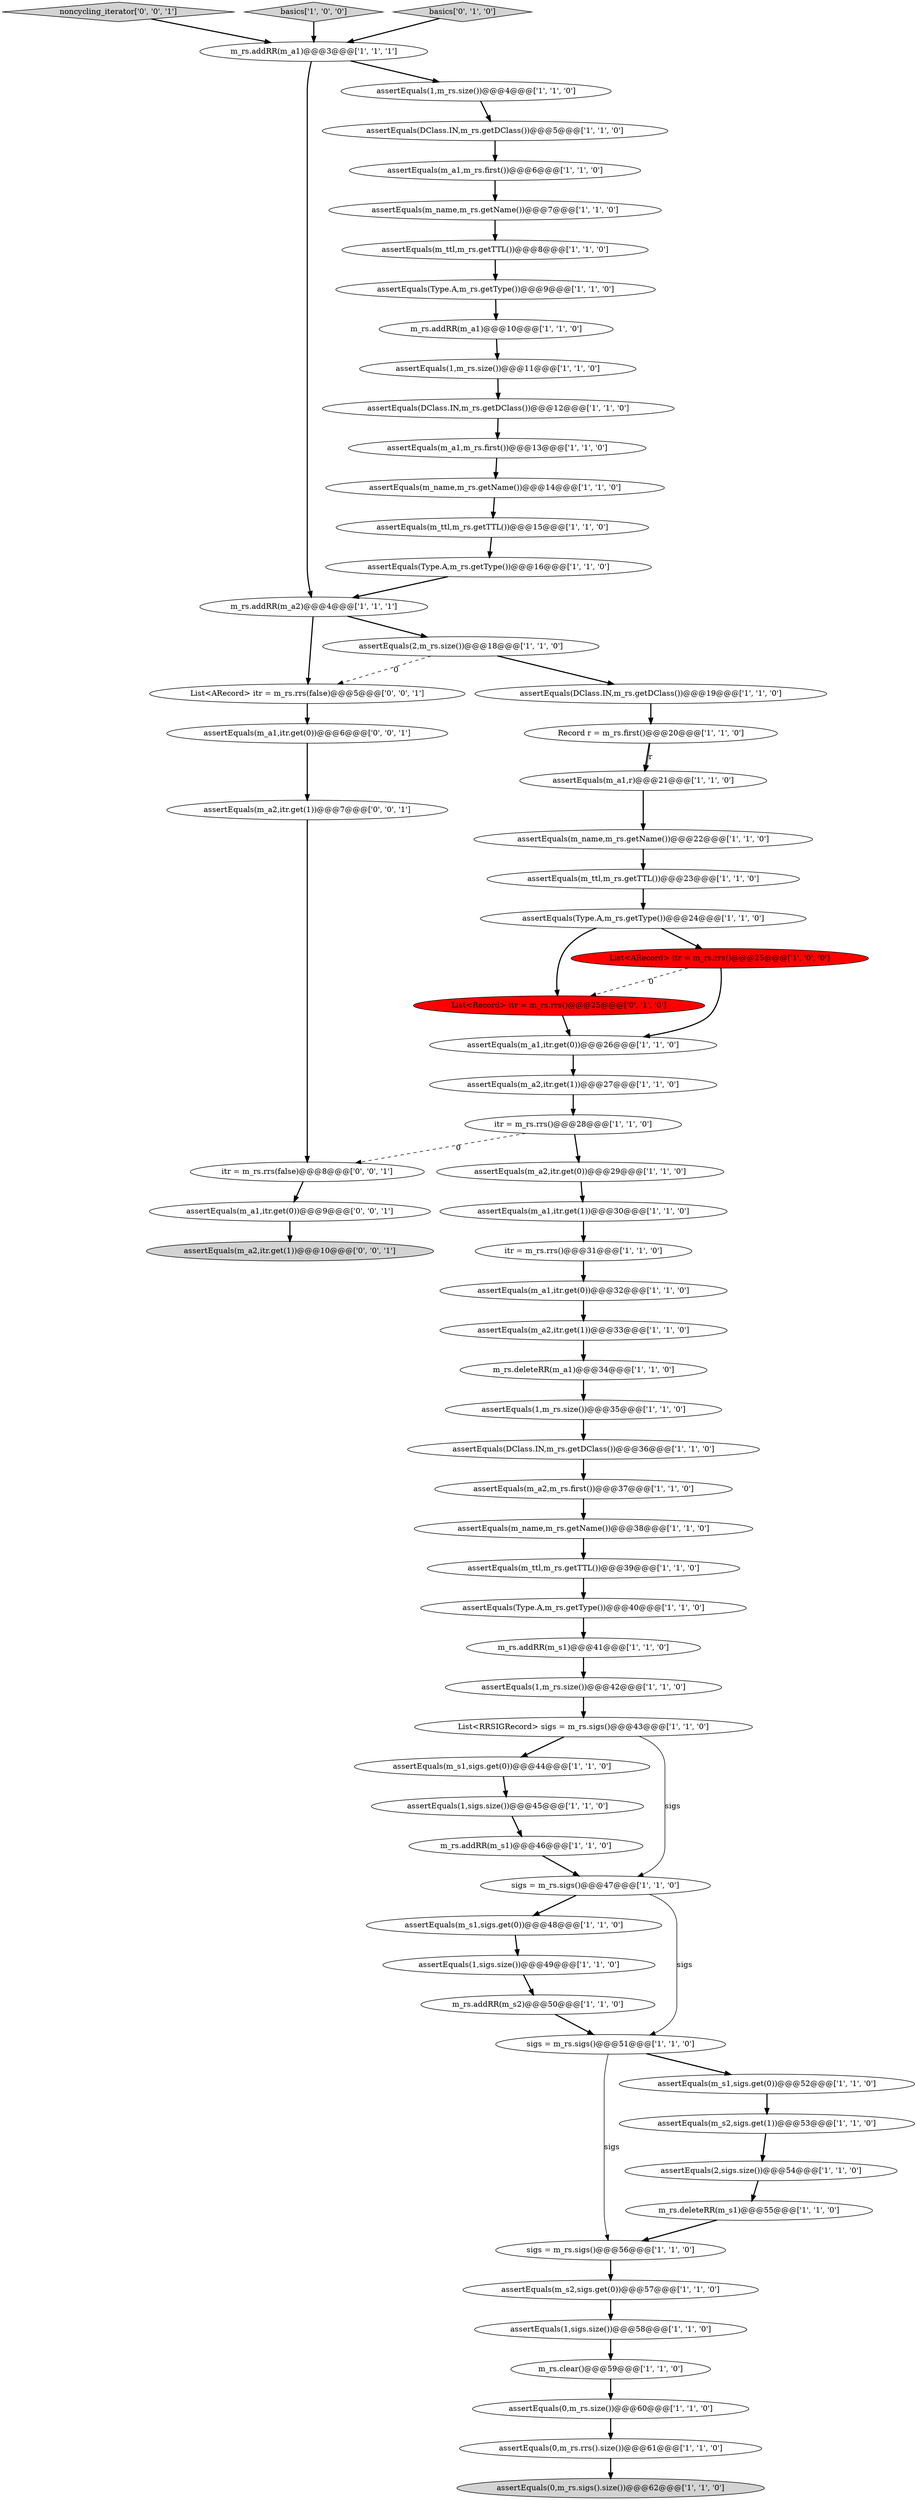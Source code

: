 digraph {
69 [style = filled, label = "assertEquals(m_a2,itr.get(1))@@@10@@@['0', '0', '1']", fillcolor = lightgray, shape = ellipse image = "AAA0AAABBB3BBB"];
13 [style = filled, label = "assertEquals(m_s1,sigs.get(0))@@@44@@@['1', '1', '0']", fillcolor = white, shape = ellipse image = "AAA0AAABBB1BBB"];
55 [style = filled, label = "assertEquals(1,m_rs.size())@@@11@@@['1', '1', '0']", fillcolor = white, shape = ellipse image = "AAA0AAABBB1BBB"];
50 [style = filled, label = "assertEquals(Type.A,m_rs.getType())@@@40@@@['1', '1', '0']", fillcolor = white, shape = ellipse image = "AAA0AAABBB1BBB"];
26 [style = filled, label = "assertEquals(m_name,m_rs.getName())@@@22@@@['1', '1', '0']", fillcolor = white, shape = ellipse image = "AAA0AAABBB1BBB"];
65 [style = filled, label = "noncycling_iterator['0', '0', '1']", fillcolor = lightgray, shape = diamond image = "AAA0AAABBB3BBB"];
14 [style = filled, label = "assertEquals(1,sigs.size())@@@45@@@['1', '1', '0']", fillcolor = white, shape = ellipse image = "AAA0AAABBB1BBB"];
51 [style = filled, label = "assertEquals(m_s1,sigs.get(0))@@@48@@@['1', '1', '0']", fillcolor = white, shape = ellipse image = "AAA0AAABBB1BBB"];
21 [style = filled, label = "assertEquals(DClass.IN,m_rs.getDClass())@@@12@@@['1', '1', '0']", fillcolor = white, shape = ellipse image = "AAA0AAABBB1BBB"];
61 [style = filled, label = "List<Record> itr = m_rs.rrs()@@@25@@@['0', '1', '0']", fillcolor = red, shape = ellipse image = "AAA1AAABBB2BBB"];
6 [style = filled, label = "assertEquals(Type.A,m_rs.getType())@@@9@@@['1', '1', '0']", fillcolor = white, shape = ellipse image = "AAA0AAABBB1BBB"];
42 [style = filled, label = "m_rs.addRR(m_a2)@@@4@@@['1', '1', '1']", fillcolor = white, shape = ellipse image = "AAA0AAABBB1BBB"];
46 [style = filled, label = "m_rs.addRR(m_s1)@@@46@@@['1', '1', '0']", fillcolor = white, shape = ellipse image = "AAA0AAABBB1BBB"];
39 [style = filled, label = "itr = m_rs.rrs()@@@31@@@['1', '1', '0']", fillcolor = white, shape = ellipse image = "AAA0AAABBB1BBB"];
1 [style = filled, label = "assertEquals(m_a1,m_rs.first())@@@6@@@['1', '1', '0']", fillcolor = white, shape = ellipse image = "AAA0AAABBB1BBB"];
45 [style = filled, label = "assertEquals(m_a2,itr.get(1))@@@33@@@['1', '1', '0']", fillcolor = white, shape = ellipse image = "AAA0AAABBB1BBB"];
68 [style = filled, label = "itr = m_rs.rrs(false)@@@8@@@['0', '0', '1']", fillcolor = white, shape = ellipse image = "AAA0AAABBB3BBB"];
41 [style = filled, label = "List<RRSIGRecord> sigs = m_rs.sigs()@@@43@@@['1', '1', '0']", fillcolor = white, shape = ellipse image = "AAA0AAABBB1BBB"];
5 [style = filled, label = "assertEquals(0,m_rs.sigs().size())@@@62@@@['1', '1', '0']", fillcolor = lightgray, shape = ellipse image = "AAA0AAABBB1BBB"];
35 [style = filled, label = "assertEquals(1,m_rs.size())@@@35@@@['1', '1', '0']", fillcolor = white, shape = ellipse image = "AAA0AAABBB1BBB"];
63 [style = filled, label = "List<ARecord> itr = m_rs.rrs(false)@@@5@@@['0', '0', '1']", fillcolor = white, shape = ellipse image = "AAA0AAABBB3BBB"];
48 [style = filled, label = "assertEquals(m_a2,itr.get(0))@@@29@@@['1', '1', '0']", fillcolor = white, shape = ellipse image = "AAA0AAABBB1BBB"];
10 [style = filled, label = "m_rs.addRR(m_s1)@@@41@@@['1', '1', '0']", fillcolor = white, shape = ellipse image = "AAA0AAABBB1BBB"];
53 [style = filled, label = "m_rs.deleteRR(m_s1)@@@55@@@['1', '1', '0']", fillcolor = white, shape = ellipse image = "AAA0AAABBB1BBB"];
64 [style = filled, label = "assertEquals(m_a2,itr.get(1))@@@7@@@['0', '0', '1']", fillcolor = white, shape = ellipse image = "AAA0AAABBB3BBB"];
38 [style = filled, label = "assertEquals(DClass.IN,m_rs.getDClass())@@@19@@@['1', '1', '0']", fillcolor = white, shape = ellipse image = "AAA0AAABBB1BBB"];
11 [style = filled, label = "assertEquals(1,m_rs.size())@@@42@@@['1', '1', '0']", fillcolor = white, shape = ellipse image = "AAA0AAABBB1BBB"];
23 [style = filled, label = "assertEquals(0,m_rs.rrs().size())@@@61@@@['1', '1', '0']", fillcolor = white, shape = ellipse image = "AAA0AAABBB1BBB"];
3 [style = filled, label = "assertEquals(m_a1,itr.get(0))@@@32@@@['1', '1', '0']", fillcolor = white, shape = ellipse image = "AAA0AAABBB1BBB"];
28 [style = filled, label = "assertEquals(m_a1,itr.get(1))@@@30@@@['1', '1', '0']", fillcolor = white, shape = ellipse image = "AAA0AAABBB1BBB"];
0 [style = filled, label = "assertEquals(m_ttl,m_rs.getTTL())@@@8@@@['1', '1', '0']", fillcolor = white, shape = ellipse image = "AAA0AAABBB1BBB"];
24 [style = filled, label = "List<ARecord> itr = m_rs.rrs()@@@25@@@['1', '0', '0']", fillcolor = red, shape = ellipse image = "AAA1AAABBB1BBB"];
25 [style = filled, label = "sigs = m_rs.sigs()@@@51@@@['1', '1', '0']", fillcolor = white, shape = ellipse image = "AAA0AAABBB1BBB"];
30 [style = filled, label = "sigs = m_rs.sigs()@@@56@@@['1', '1', '0']", fillcolor = white, shape = ellipse image = "AAA0AAABBB1BBB"];
31 [style = filled, label = "assertEquals(Type.A,m_rs.getType())@@@16@@@['1', '1', '0']", fillcolor = white, shape = ellipse image = "AAA0AAABBB1BBB"];
9 [style = filled, label = "assertEquals(m_a2,m_rs.first())@@@37@@@['1', '1', '0']", fillcolor = white, shape = ellipse image = "AAA0AAABBB1BBB"];
33 [style = filled, label = "assertEquals(m_a1,itr.get(0))@@@26@@@['1', '1', '0']", fillcolor = white, shape = ellipse image = "AAA0AAABBB1BBB"];
15 [style = filled, label = "basics['1', '0', '0']", fillcolor = lightgray, shape = diamond image = "AAA0AAABBB1BBB"];
56 [style = filled, label = "assertEquals(2,m_rs.size())@@@18@@@['1', '1', '0']", fillcolor = white, shape = ellipse image = "AAA0AAABBB1BBB"];
29 [style = filled, label = "itr = m_rs.rrs()@@@28@@@['1', '1', '0']", fillcolor = white, shape = ellipse image = "AAA0AAABBB1BBB"];
49 [style = filled, label = "assertEquals(DClass.IN,m_rs.getDClass())@@@5@@@['1', '1', '0']", fillcolor = white, shape = ellipse image = "AAA0AAABBB1BBB"];
58 [style = filled, label = "assertEquals(m_name,m_rs.getName())@@@7@@@['1', '1', '0']", fillcolor = white, shape = ellipse image = "AAA0AAABBB1BBB"];
67 [style = filled, label = "assertEquals(m_a1,itr.get(0))@@@9@@@['0', '0', '1']", fillcolor = white, shape = ellipse image = "AAA0AAABBB3BBB"];
22 [style = filled, label = "assertEquals(m_a2,itr.get(1))@@@27@@@['1', '1', '0']", fillcolor = white, shape = ellipse image = "AAA0AAABBB1BBB"];
52 [style = filled, label = "assertEquals(m_name,m_rs.getName())@@@38@@@['1', '1', '0']", fillcolor = white, shape = ellipse image = "AAA0AAABBB1BBB"];
4 [style = filled, label = "assertEquals(0,m_rs.size())@@@60@@@['1', '1', '0']", fillcolor = white, shape = ellipse image = "AAA0AAABBB1BBB"];
54 [style = filled, label = "m_rs.clear()@@@59@@@['1', '1', '0']", fillcolor = white, shape = ellipse image = "AAA0AAABBB1BBB"];
17 [style = filled, label = "assertEquals(m_s1,sigs.get(0))@@@52@@@['1', '1', '0']", fillcolor = white, shape = ellipse image = "AAA0AAABBB1BBB"];
36 [style = filled, label = "assertEquals(m_ttl,m_rs.getTTL())@@@23@@@['1', '1', '0']", fillcolor = white, shape = ellipse image = "AAA0AAABBB1BBB"];
60 [style = filled, label = "m_rs.deleteRR(m_a1)@@@34@@@['1', '1', '0']", fillcolor = white, shape = ellipse image = "AAA0AAABBB1BBB"];
8 [style = filled, label = "assertEquals(1,m_rs.size())@@@4@@@['1', '1', '0']", fillcolor = white, shape = ellipse image = "AAA0AAABBB1BBB"];
59 [style = filled, label = "m_rs.addRR(m_s2)@@@50@@@['1', '1', '0']", fillcolor = white, shape = ellipse image = "AAA0AAABBB1BBB"];
12 [style = filled, label = "assertEquals(m_ttl,m_rs.getTTL())@@@15@@@['1', '1', '0']", fillcolor = white, shape = ellipse image = "AAA0AAABBB1BBB"];
20 [style = filled, label = "m_rs.addRR(m_a1)@@@3@@@['1', '1', '1']", fillcolor = white, shape = ellipse image = "AAA0AAABBB1BBB"];
27 [style = filled, label = "assertEquals(m_s2,sigs.get(1))@@@53@@@['1', '1', '0']", fillcolor = white, shape = ellipse image = "AAA0AAABBB1BBB"];
57 [style = filled, label = "Record r = m_rs.first()@@@20@@@['1', '1', '0']", fillcolor = white, shape = ellipse image = "AAA0AAABBB1BBB"];
40 [style = filled, label = "assertEquals(2,sigs.size())@@@54@@@['1', '1', '0']", fillcolor = white, shape = ellipse image = "AAA0AAABBB1BBB"];
16 [style = filled, label = "sigs = m_rs.sigs()@@@47@@@['1', '1', '0']", fillcolor = white, shape = ellipse image = "AAA0AAABBB1BBB"];
37 [style = filled, label = "assertEquals(Type.A,m_rs.getType())@@@24@@@['1', '1', '0']", fillcolor = white, shape = ellipse image = "AAA0AAABBB1BBB"];
2 [style = filled, label = "assertEquals(DClass.IN,m_rs.getDClass())@@@36@@@['1', '1', '0']", fillcolor = white, shape = ellipse image = "AAA0AAABBB1BBB"];
62 [style = filled, label = "basics['0', '1', '0']", fillcolor = lightgray, shape = diamond image = "AAA0AAABBB2BBB"];
44 [style = filled, label = "assertEquals(m_a1,m_rs.first())@@@13@@@['1', '1', '0']", fillcolor = white, shape = ellipse image = "AAA0AAABBB1BBB"];
32 [style = filled, label = "assertEquals(m_a1,r)@@@21@@@['1', '1', '0']", fillcolor = white, shape = ellipse image = "AAA0AAABBB1BBB"];
18 [style = filled, label = "assertEquals(m_name,m_rs.getName())@@@14@@@['1', '1', '0']", fillcolor = white, shape = ellipse image = "AAA0AAABBB1BBB"];
47 [style = filled, label = "assertEquals(m_ttl,m_rs.getTTL())@@@39@@@['1', '1', '0']", fillcolor = white, shape = ellipse image = "AAA0AAABBB1BBB"];
66 [style = filled, label = "assertEquals(m_a1,itr.get(0))@@@6@@@['0', '0', '1']", fillcolor = white, shape = ellipse image = "AAA0AAABBB3BBB"];
19 [style = filled, label = "assertEquals(1,sigs.size())@@@58@@@['1', '1', '0']", fillcolor = white, shape = ellipse image = "AAA0AAABBB1BBB"];
34 [style = filled, label = "assertEquals(1,sigs.size())@@@49@@@['1', '1', '0']", fillcolor = white, shape = ellipse image = "AAA0AAABBB1BBB"];
43 [style = filled, label = "assertEquals(m_s2,sigs.get(0))@@@57@@@['1', '1', '0']", fillcolor = white, shape = ellipse image = "AAA0AAABBB1BBB"];
7 [style = filled, label = "m_rs.addRR(m_a1)@@@10@@@['1', '1', '0']", fillcolor = white, shape = ellipse image = "AAA0AAABBB1BBB"];
16->51 [style = bold, label=""];
56->38 [style = bold, label=""];
21->44 [style = bold, label=""];
46->16 [style = bold, label=""];
37->24 [style = bold, label=""];
59->25 [style = bold, label=""];
55->21 [style = bold, label=""];
40->53 [style = bold, label=""];
23->5 [style = bold, label=""];
68->67 [style = bold, label=""];
25->30 [style = solid, label="sigs"];
0->6 [style = bold, label=""];
30->43 [style = bold, label=""];
58->0 [style = bold, label=""];
28->39 [style = bold, label=""];
26->36 [style = bold, label=""];
3->45 [style = bold, label=""];
35->2 [style = bold, label=""];
18->12 [style = bold, label=""];
22->29 [style = bold, label=""];
29->68 [style = dashed, label="0"];
39->3 [style = bold, label=""];
53->30 [style = bold, label=""];
41->16 [style = solid, label="sigs"];
2->9 [style = bold, label=""];
24->61 [style = dashed, label="0"];
7->55 [style = bold, label=""];
4->23 [style = bold, label=""];
54->4 [style = bold, label=""];
37->61 [style = bold, label=""];
25->17 [style = bold, label=""];
32->26 [style = bold, label=""];
47->50 [style = bold, label=""];
38->57 [style = bold, label=""];
43->19 [style = bold, label=""];
19->54 [style = bold, label=""];
62->20 [style = bold, label=""];
67->69 [style = bold, label=""];
57->32 [style = bold, label=""];
24->33 [style = bold, label=""];
31->42 [style = bold, label=""];
60->35 [style = bold, label=""];
11->41 [style = bold, label=""];
20->8 [style = bold, label=""];
52->47 [style = bold, label=""];
34->59 [style = bold, label=""];
42->63 [style = bold, label=""];
63->66 [style = bold, label=""];
49->1 [style = bold, label=""];
1->58 [style = bold, label=""];
42->56 [style = bold, label=""];
15->20 [style = bold, label=""];
66->64 [style = bold, label=""];
50->10 [style = bold, label=""];
14->46 [style = bold, label=""];
64->68 [style = bold, label=""];
20->42 [style = bold, label=""];
57->32 [style = solid, label="r"];
8->49 [style = bold, label=""];
27->40 [style = bold, label=""];
44->18 [style = bold, label=""];
36->37 [style = bold, label=""];
45->60 [style = bold, label=""];
29->48 [style = bold, label=""];
51->34 [style = bold, label=""];
6->7 [style = bold, label=""];
48->28 [style = bold, label=""];
9->52 [style = bold, label=""];
17->27 [style = bold, label=""];
65->20 [style = bold, label=""];
13->14 [style = bold, label=""];
41->13 [style = bold, label=""];
61->33 [style = bold, label=""];
12->31 [style = bold, label=""];
33->22 [style = bold, label=""];
56->63 [style = dashed, label="0"];
10->11 [style = bold, label=""];
16->25 [style = solid, label="sigs"];
}
